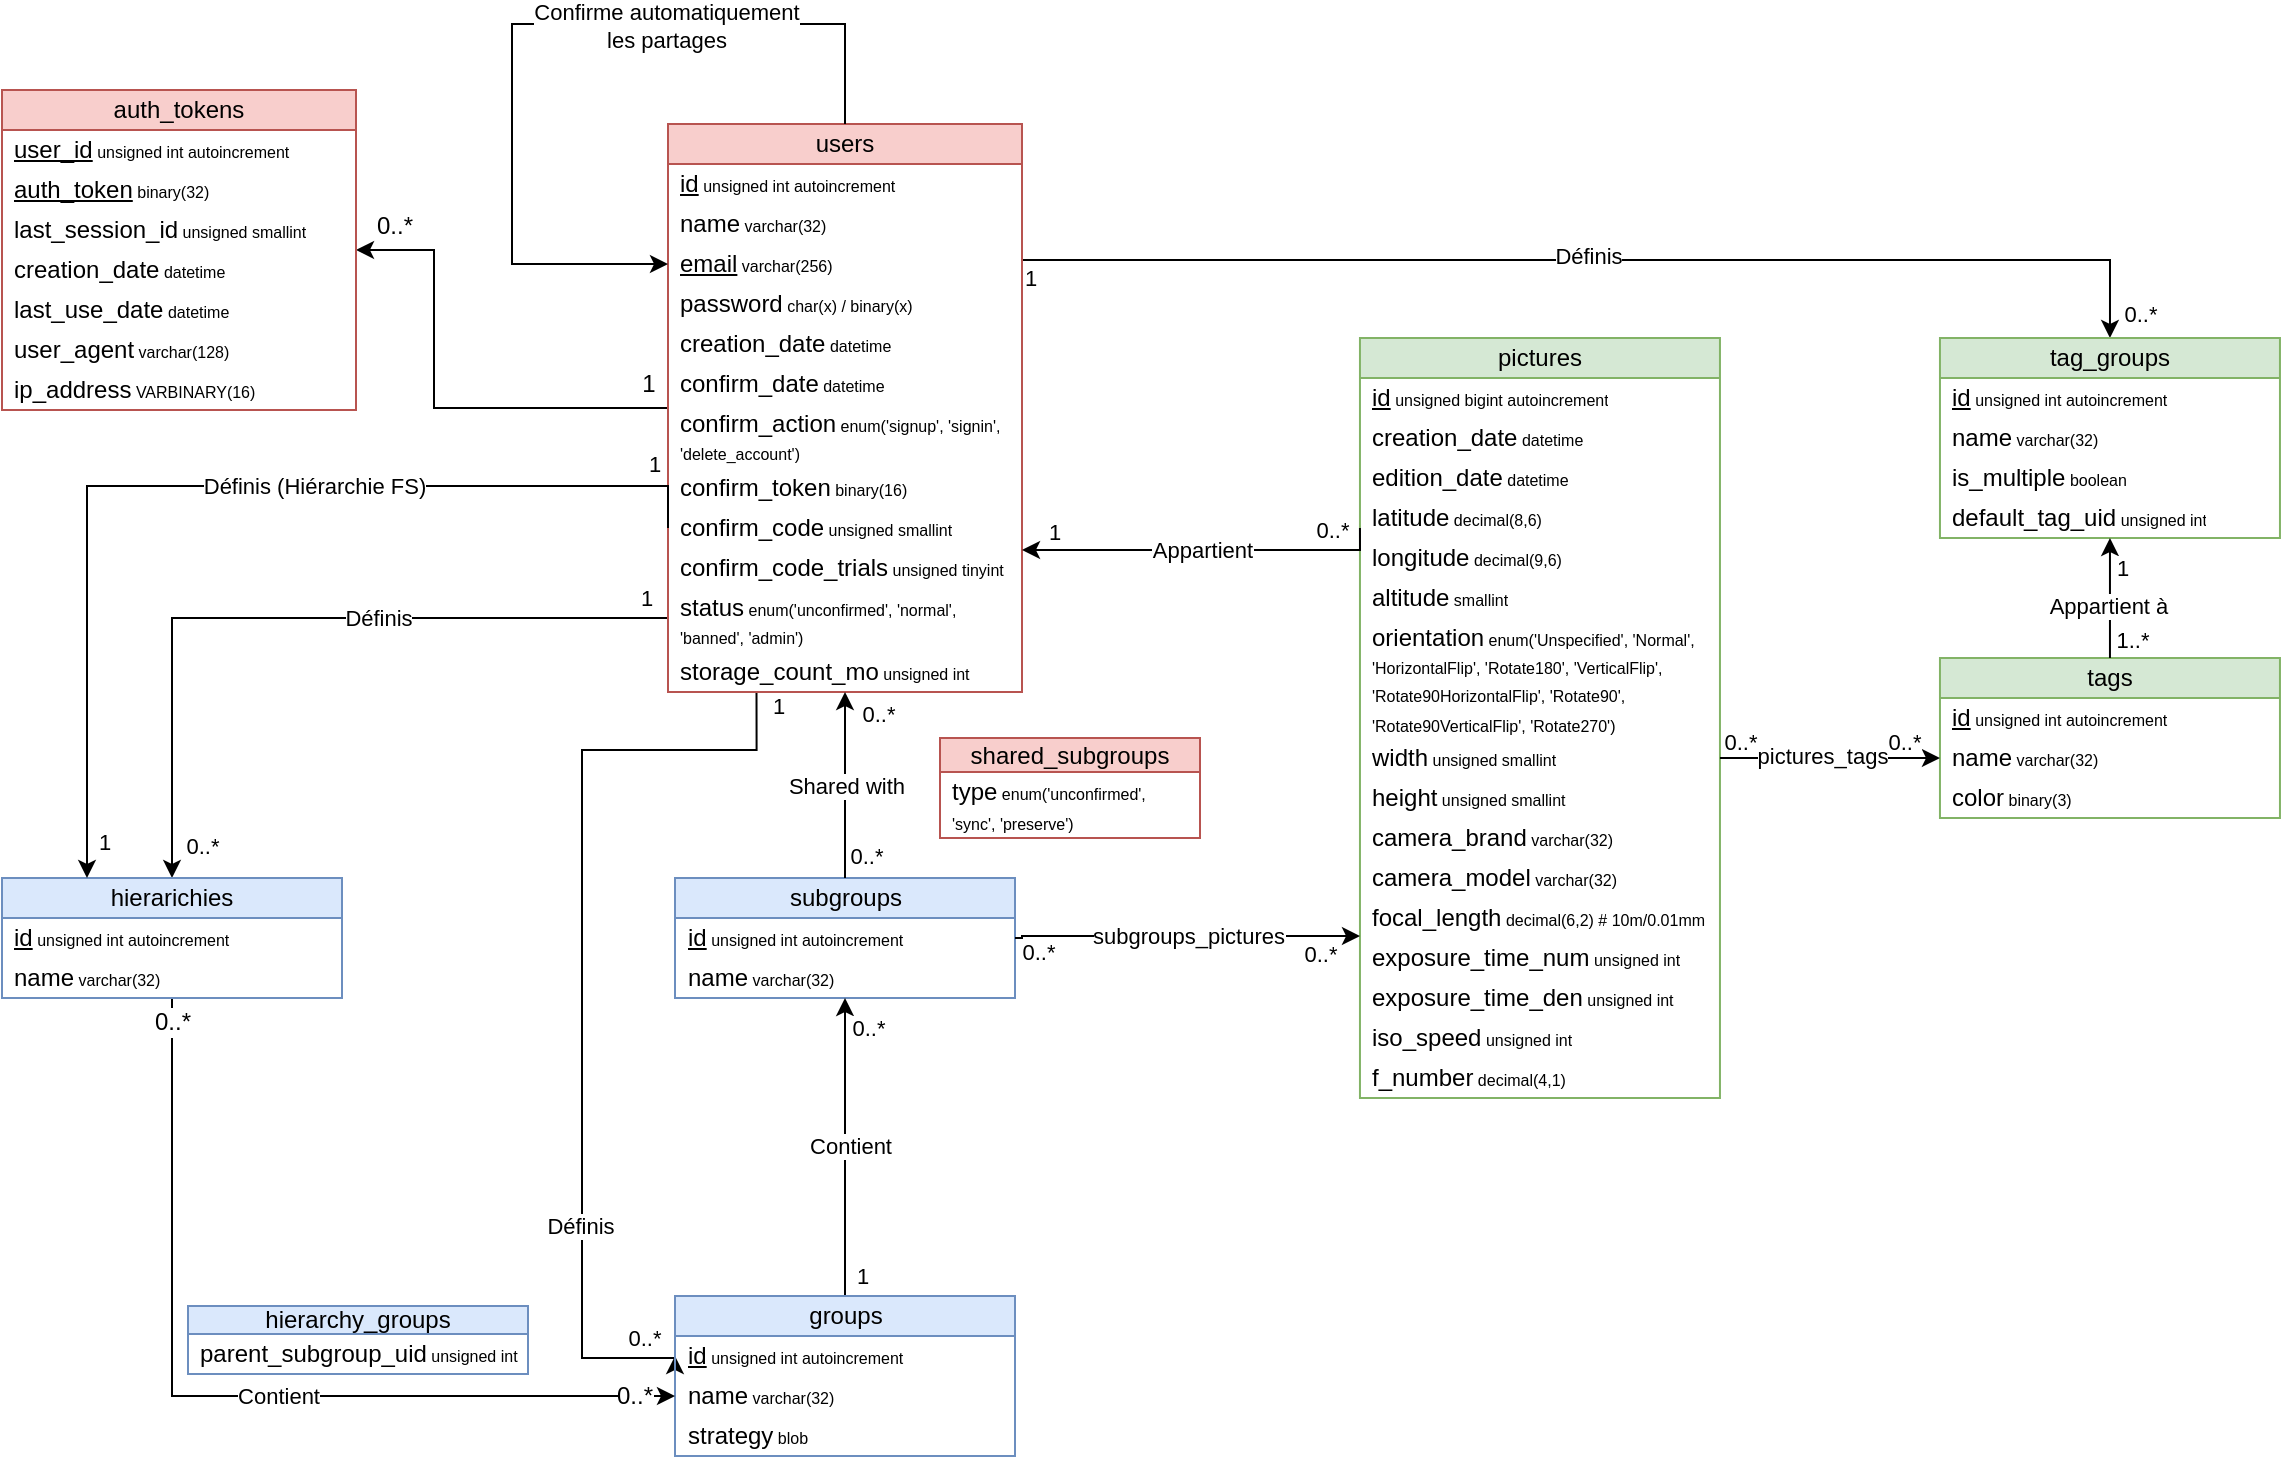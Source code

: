 <mxfile version="24.0.4" type="device" pages="5">
  <diagram id="prtHgNgQTEPvFCAcTncT" name="DB - Conceptuelle">
    <mxGraphModel dx="1412" dy="779" grid="0" gridSize="10" guides="1" tooltips="1" connect="1" arrows="1" fold="1" page="0" pageScale="1" pageWidth="827" pageHeight="1169" background="none" math="0" shadow="0">
      <root>
        <mxCell id="0" />
        <mxCell id="1" parent="0" />
        <mxCell id="81iNnTIhj-SKxLLTjxNc-101" value="&lt;p style=&quot;line-height: 120%;&quot;&gt;subgroups&lt;/p&gt;" style="swimlane;fontStyle=0;childLayout=stackLayout;horizontal=1;startSize=20;horizontalStack=0;resizeParent=1;resizeParentMax=0;resizeLast=0;collapsible=1;marginBottom=0;whiteSpace=wrap;html=1;fillColor=#dae8fc;strokeColor=#6c8ebf;" parent="1" vertex="1">
          <mxGeometry x="166.5" y="490" width="170" height="60" as="geometry">
            <mxRectangle x="160" y="590" width="80" height="50" as="alternateBounds" />
          </mxGeometry>
        </mxCell>
        <mxCell id="81iNnTIhj-SKxLLTjxNc-102" value="&lt;u&gt;id&lt;/u&gt;&lt;font style=&quot;font-size: 8px;&quot;&gt;&amp;nbsp;&lt;font style=&quot;font-size: 8px;&quot;&gt;unsigned int autoincrement&lt;/font&gt;&lt;/font&gt;" style="text;strokeColor=none;fillColor=none;align=left;verticalAlign=middle;spacingLeft=4;spacingRight=4;overflow=hidden;points=[[0,0.5],[1,0.5]];portConstraint=eastwest;rotatable=0;whiteSpace=wrap;html=1;fontStyle=0;connectable=0;" parent="81iNnTIhj-SKxLLTjxNc-101" vertex="1">
          <mxGeometry y="20" width="170" height="20" as="geometry" />
        </mxCell>
        <mxCell id="81iNnTIhj-SKxLLTjxNc-103" value="name&lt;font style=&quot;font-size: 8px;&quot;&gt;&amp;nbsp;&lt;/font&gt;&lt;font style=&quot;font-size: 8px;&quot;&gt;varchar(32)&lt;/font&gt;" style="text;strokeColor=none;fillColor=none;align=left;verticalAlign=middle;spacingLeft=4;spacingRight=4;overflow=hidden;points=[[0,0.5],[1,0.5]];portConstraint=eastwest;rotatable=0;whiteSpace=wrap;html=1;connectable=0;" parent="81iNnTIhj-SKxLLTjxNc-101" vertex="1">
          <mxGeometry y="40" width="170" height="20" as="geometry" />
        </mxCell>
        <mxCell id="81iNnTIhj-SKxLLTjxNc-56" style="edgeStyle=orthogonalEdgeStyle;rounded=0;orthogonalLoop=1;jettySize=auto;html=1;entryX=0;entryY=0.5;entryDx=0;entryDy=0;exitX=0.25;exitY=1;exitDx=0;exitDy=0;" parent="1" source="81iNnTIhj-SKxLLTjxNc-1" target="81iNnTIhj-SKxLLTjxNc-48" edge="1">
          <mxGeometry relative="1" as="geometry">
            <Array as="points">
              <mxPoint x="207" y="426" />
              <mxPoint x="120" y="426" />
              <mxPoint x="120" y="730" />
            </Array>
            <mxPoint x="205" y="387" as="sourcePoint" />
          </mxGeometry>
        </mxCell>
        <mxCell id="81iNnTIhj-SKxLLTjxNc-57" value="Définis" style="edgeLabel;html=1;align=center;verticalAlign=middle;resizable=0;points=[];" parent="81iNnTIhj-SKxLLTjxNc-56" connectable="0" vertex="1">
          <mxGeometry x="-0.264" y="-1" relative="1" as="geometry">
            <mxPoint y="182" as="offset" />
          </mxGeometry>
        </mxCell>
        <mxCell id="81iNnTIhj-SKxLLTjxNc-61" value="1" style="edgeLabel;html=1;align=center;verticalAlign=middle;resizable=0;points=[];" parent="81iNnTIhj-SKxLLTjxNc-56" connectable="0" vertex="1">
          <mxGeometry x="-0.898" y="-1" relative="1" as="geometry">
            <mxPoint x="11" y="-17" as="offset" />
          </mxGeometry>
        </mxCell>
        <mxCell id="81iNnTIhj-SKxLLTjxNc-62" value="0..*" style="edgeLabel;html=1;align=center;verticalAlign=middle;resizable=0;points=[];" parent="81iNnTIhj-SKxLLTjxNc-56" connectable="0" vertex="1">
          <mxGeometry x="0.896" y="3" relative="1" as="geometry">
            <mxPoint x="8" y="-7" as="offset" />
          </mxGeometry>
        </mxCell>
        <mxCell id="81iNnTIhj-SKxLLTjxNc-118" style="edgeStyle=orthogonalEdgeStyle;rounded=0;orthogonalLoop=1;jettySize=auto;html=1;entryX=0.5;entryY=0;entryDx=0;entryDy=0;" parent="1" source="81iNnTIhj-SKxLLTjxNc-1" target="81iNnTIhj-SKxLLTjxNc-115" edge="1">
          <mxGeometry relative="1" as="geometry">
            <Array as="points">
              <mxPoint x="-85" y="360" />
            </Array>
          </mxGeometry>
        </mxCell>
        <mxCell id="81iNnTIhj-SKxLLTjxNc-119" value="Définis" style="edgeLabel;html=1;align=center;verticalAlign=middle;resizable=0;points=[];" parent="81iNnTIhj-SKxLLTjxNc-118" connectable="0" vertex="1">
          <mxGeometry x="-0.108" y="2" relative="1" as="geometry">
            <mxPoint x="23" y="-2" as="offset" />
          </mxGeometry>
        </mxCell>
        <mxCell id="81iNnTIhj-SKxLLTjxNc-120" value="0..*" style="edgeLabel;html=1;align=center;verticalAlign=middle;resizable=0;points=[];" parent="81iNnTIhj-SKxLLTjxNc-118" connectable="0" vertex="1">
          <mxGeometry x="0.916" relative="1" as="geometry">
            <mxPoint x="15" as="offset" />
          </mxGeometry>
        </mxCell>
        <mxCell id="81iNnTIhj-SKxLLTjxNc-121" value="1" style="edgeLabel;html=1;align=center;verticalAlign=middle;resizable=0;points=[];" parent="81iNnTIhj-SKxLLTjxNc-118" connectable="0" vertex="1">
          <mxGeometry x="-0.943" y="-4" relative="1" as="geometry">
            <mxPoint y="-6" as="offset" />
          </mxGeometry>
        </mxCell>
        <mxCell id="81iNnTIhj-SKxLLTjxNc-140" style="edgeStyle=orthogonalEdgeStyle;rounded=0;orthogonalLoop=1;jettySize=auto;html=1;entryX=0.5;entryY=0;entryDx=0;entryDy=0;exitX=1;exitY=0.25;exitDx=0;exitDy=0;" parent="1" source="81iNnTIhj-SKxLLTjxNc-1" target="81iNnTIhj-SKxLLTjxNc-137" edge="1">
          <mxGeometry relative="1" as="geometry">
            <Array as="points">
              <mxPoint x="884" y="181" />
            </Array>
          </mxGeometry>
        </mxCell>
        <mxCell id="81iNnTIhj-SKxLLTjxNc-141" value="Définis" style="edgeLabel;html=1;align=center;verticalAlign=middle;resizable=0;points=[];" parent="81iNnTIhj-SKxLLTjxNc-140" connectable="0" vertex="1">
          <mxGeometry x="-0.024" y="2" relative="1" as="geometry">
            <mxPoint as="offset" />
          </mxGeometry>
        </mxCell>
        <mxCell id="81iNnTIhj-SKxLLTjxNc-142" value="1" style="edgeLabel;html=1;align=center;verticalAlign=middle;resizable=0;points=[];" parent="81iNnTIhj-SKxLLTjxNc-140" connectable="0" vertex="1">
          <mxGeometry x="-0.959" y="2" relative="1" as="geometry">
            <mxPoint x="-5" y="11" as="offset" />
          </mxGeometry>
        </mxCell>
        <mxCell id="81iNnTIhj-SKxLLTjxNc-143" value="0..*" style="edgeLabel;html=1;align=center;verticalAlign=middle;resizable=0;points=[];" parent="81iNnTIhj-SKxLLTjxNc-140" connectable="0" vertex="1">
          <mxGeometry x="0.959" y="3" relative="1" as="geometry">
            <mxPoint x="12" as="offset" />
          </mxGeometry>
        </mxCell>
        <mxCell id="stAZev-sRb-nGePKIVgT-53" style="edgeStyle=orthogonalEdgeStyle;rounded=0;orthogonalLoop=1;jettySize=auto;html=1;entryX=1;entryY=0.5;entryDx=0;entryDy=0;fontSize=12;startSize=6;endSize=6;" parent="1" source="81iNnTIhj-SKxLLTjxNc-1" target="stAZev-sRb-nGePKIVgT-45" edge="1">
          <mxGeometry relative="1" as="geometry">
            <Array as="points">
              <mxPoint x="46" y="255" />
              <mxPoint x="46" y="176" />
            </Array>
          </mxGeometry>
        </mxCell>
        <mxCell id="stAZev-sRb-nGePKIVgT-54" value="1" style="edgeLabel;html=1;align=center;verticalAlign=middle;resizable=0;points=[];fontSize=12;fontFamily=Helvetica;fontColor=default;labelBackgroundColor=default;" parent="stAZev-sRb-nGePKIVgT-53" vertex="1" connectable="0">
          <mxGeometry x="-0.909" y="-3" relative="1" as="geometry">
            <mxPoint y="-9" as="offset" />
          </mxGeometry>
        </mxCell>
        <mxCell id="stAZev-sRb-nGePKIVgT-55" value="0..*" style="edgeLabel;html=1;align=center;verticalAlign=middle;resizable=0;points=[];fontSize=12;fontFamily=Helvetica;fontColor=default;labelBackgroundColor=default;" parent="stAZev-sRb-nGePKIVgT-53" vertex="1" connectable="0">
          <mxGeometry x="0.872" y="-3" relative="1" as="geometry">
            <mxPoint x="4" y="-9" as="offset" />
          </mxGeometry>
        </mxCell>
        <mxCell id="81iNnTIhj-SKxLLTjxNc-1" value="&lt;p style=&quot;line-height: 120%;&quot;&gt;users&lt;/p&gt;" style="swimlane;fontStyle=0;childLayout=stackLayout;horizontal=1;startSize=20;horizontalStack=0;resizeParent=1;resizeParentMax=0;resizeLast=0;collapsible=1;marginBottom=0;whiteSpace=wrap;html=1;shadow=0;fillColor=#f8cecc;strokeColor=#b85450;" parent="1" vertex="1">
          <mxGeometry x="163" y="113" width="177" height="284" as="geometry">
            <mxRectangle x="170" y="200" width="70" height="50" as="alternateBounds" />
          </mxGeometry>
        </mxCell>
        <mxCell id="81iNnTIhj-SKxLLTjxNc-2" value="&lt;u&gt;id&lt;/u&gt;&lt;font style=&quot;font-size: 8px;&quot;&gt;&amp;nbsp;&lt;font style=&quot;font-size: 8px;&quot;&gt;unsigned int autoincrement&lt;/font&gt;&lt;/font&gt;" style="text;strokeColor=none;fillColor=none;align=left;verticalAlign=middle;spacingLeft=4;spacingRight=4;overflow=hidden;points=[[0,0.5],[1,0.5]];portConstraint=eastwest;rotatable=0;whiteSpace=wrap;html=1;fontStyle=0;connectable=0;" parent="81iNnTIhj-SKxLLTjxNc-1" vertex="1">
          <mxGeometry y="20" width="177" height="20" as="geometry" />
        </mxCell>
        <mxCell id="81iNnTIhj-SKxLLTjxNc-4" value="name&lt;font style=&quot;font-size: 8px;&quot;&gt;&amp;nbsp;&lt;/font&gt;&lt;font style=&quot;font-size: 8px;&quot;&gt;varchar(32)&lt;/font&gt;" style="text;strokeColor=none;fillColor=none;align=left;verticalAlign=middle;spacingLeft=4;spacingRight=4;overflow=hidden;points=[[0,0.5],[1,0.5]];portConstraint=eastwest;rotatable=0;whiteSpace=wrap;html=1;connectable=0;" parent="81iNnTIhj-SKxLLTjxNc-1" vertex="1">
          <mxGeometry y="40" width="177" height="20" as="geometry" />
        </mxCell>
        <mxCell id="t93yNj3RX01Zrecp9N8I-18" value="&lt;u&gt;email&lt;/u&gt;&lt;font style=&quot;font-size: 8px;&quot;&gt;&amp;nbsp;&lt;/font&gt;&lt;font style=&quot;font-size: 8px;&quot;&gt;varchar(256)&lt;/font&gt;" style="text;strokeColor=none;fillColor=none;align=left;verticalAlign=middle;spacingLeft=4;spacingRight=4;overflow=hidden;points=[[0,0.5],[1,0.5]];portConstraint=eastwest;rotatable=0;whiteSpace=wrap;html=1;connectable=0;" parent="81iNnTIhj-SKxLLTjxNc-1" vertex="1">
          <mxGeometry y="60" width="177" height="20" as="geometry" />
        </mxCell>
        <mxCell id="t93yNj3RX01Zrecp9N8I-19" value="password&lt;font style=&quot;font-size: 8px;&quot;&gt;&amp;nbsp;&lt;/font&gt;&lt;font style=&quot;font-size: 8px;&quot;&gt;char(x) / binary(x)&lt;/font&gt;" style="text;strokeColor=none;fillColor=none;align=left;verticalAlign=middle;spacingLeft=4;spacingRight=4;overflow=hidden;points=[[0,0.5],[1,0.5]];portConstraint=eastwest;rotatable=0;whiteSpace=wrap;html=1;connectable=0;" parent="81iNnTIhj-SKxLLTjxNc-1" vertex="1">
          <mxGeometry y="80" width="177" height="20" as="geometry" />
        </mxCell>
        <mxCell id="stAZev-sRb-nGePKIVgT-35" value="creation_date&lt;font style=&quot;font-size: 8px;&quot;&gt; datetime&lt;/font&gt;" style="text;strokeColor=none;fillColor=none;align=left;verticalAlign=middle;spacingLeft=4;spacingRight=4;overflow=hidden;points=[[0,0.5],[1,0.5]];portConstraint=eastwest;rotatable=0;whiteSpace=wrap;html=1;connectable=0;" parent="81iNnTIhj-SKxLLTjxNc-1" vertex="1">
          <mxGeometry y="100" width="177" height="20" as="geometry" />
        </mxCell>
        <mxCell id="t93yNj3RX01Zrecp9N8I-10" value="confirm_date&lt;font style=&quot;font-size: 8px;&quot;&gt; datetime&lt;/font&gt;" style="text;strokeColor=none;fillColor=none;align=left;verticalAlign=middle;spacingLeft=4;spacingRight=4;overflow=hidden;points=[[0,0.5],[1,0.5]];portConstraint=eastwest;rotatable=0;whiteSpace=wrap;html=1;connectable=0;" parent="81iNnTIhj-SKxLLTjxNc-1" vertex="1">
          <mxGeometry y="120" width="177" height="20" as="geometry" />
        </mxCell>
        <mxCell id="81iNnTIhj-SKxLLTjxNc-5" value="confirm_action&lt;font style=&quot;font-size: 8px;&quot;&gt;&amp;nbsp;enum(&#39;signup&#39;, &#39;signin&#39;, &#39;delete_account&#39;)&lt;/font&gt;" style="text;strokeColor=none;fillColor=none;align=left;verticalAlign=middle;spacingLeft=4;spacingRight=4;overflow=hidden;points=[[0,0.5],[1,0.5]];portConstraint=eastwest;rotatable=0;whiteSpace=wrap;html=1;connectable=0;" parent="81iNnTIhj-SKxLLTjxNc-1" vertex="1">
          <mxGeometry y="140" width="177" height="32" as="geometry" />
        </mxCell>
        <mxCell id="81iNnTIhj-SKxLLTjxNc-6" value="confirm_token&lt;font style=&quot;font-size: 8px;&quot;&gt;&amp;nbsp;binary(16)&lt;/font&gt;" style="text;strokeColor=none;fillColor=none;align=left;verticalAlign=middle;spacingLeft=4;spacingRight=4;overflow=hidden;points=[[0,0.5],[1,0.5]];portConstraint=eastwest;rotatable=0;whiteSpace=wrap;html=1;connectable=0;" parent="81iNnTIhj-SKxLLTjxNc-1" vertex="1">
          <mxGeometry y="172" width="177" height="20" as="geometry" />
        </mxCell>
        <mxCell id="81iNnTIhj-SKxLLTjxNc-8" value="confirm_code&lt;font style=&quot;font-size: 8px;&quot;&gt;&amp;nbsp;unsigned smallint&lt;/font&gt;" style="text;strokeColor=none;fillColor=none;align=left;verticalAlign=middle;spacingLeft=4;spacingRight=4;overflow=hidden;points=[[0,0.5],[1,0.5]];portConstraint=eastwest;rotatable=0;whiteSpace=wrap;html=1;connectable=0;" parent="81iNnTIhj-SKxLLTjxNc-1" vertex="1">
          <mxGeometry y="192" width="177" height="20" as="geometry" />
        </mxCell>
        <mxCell id="81iNnTIhj-SKxLLTjxNc-9" value="confirm_code_trials&lt;font style=&quot;font-size: 8px;&quot;&gt;&amp;nbsp;unsigned tinyint&lt;/font&gt;" style="text;strokeColor=none;fillColor=none;align=left;verticalAlign=middle;spacingLeft=4;spacingRight=4;overflow=hidden;points=[[0,0.5],[1,0.5]];portConstraint=eastwest;rotatable=0;whiteSpace=wrap;html=1;connectable=0;" parent="81iNnTIhj-SKxLLTjxNc-1" vertex="1">
          <mxGeometry y="212" width="177" height="20" as="geometry" />
        </mxCell>
        <mxCell id="81iNnTIhj-SKxLLTjxNc-11" value="status&lt;span style=&quot;font-size: 8px;&quot;&gt;&amp;nbsp;enum(&#39;unconfirmed&#39;, &#39;normal&#39;, &#39;banned&#39;, &#39;admin&#39;)&lt;/span&gt;" style="text;strokeColor=none;fillColor=none;align=left;verticalAlign=middle;spacingLeft=4;spacingRight=4;overflow=hidden;points=[[0,0.5],[1,0.5]];portConstraint=eastwest;rotatable=0;whiteSpace=wrap;html=1;connectable=0;" parent="81iNnTIhj-SKxLLTjxNc-1" vertex="1">
          <mxGeometry y="232" width="177" height="32" as="geometry" />
        </mxCell>
        <mxCell id="t93yNj3RX01Zrecp9N8I-23" style="edgeStyle=orthogonalEdgeStyle;rounded=0;orthogonalLoop=1;jettySize=auto;html=1;entryX=0;entryY=0.5;entryDx=0;entryDy=0;" parent="81iNnTIhj-SKxLLTjxNc-1" source="81iNnTIhj-SKxLLTjxNc-1" target="t93yNj3RX01Zrecp9N8I-18" edge="1">
          <mxGeometry relative="1" as="geometry">
            <mxPoint x="-109" y="-108" as="targetPoint" />
            <Array as="points">
              <mxPoint x="89" y="-50" />
              <mxPoint x="-78" y="-50" />
              <mxPoint x="-78" y="70" />
            </Array>
          </mxGeometry>
        </mxCell>
        <mxCell id="t93yNj3RX01Zrecp9N8I-24" value="Confirme automatiquement&lt;br&gt;les partages" style="edgeLabel;html=1;align=center;verticalAlign=middle;resizable=0;points=[];" parent="t93yNj3RX01Zrecp9N8I-23" connectable="0" vertex="1">
          <mxGeometry x="-0.296" relative="1" as="geometry">
            <mxPoint x="6" y="1" as="offset" />
          </mxGeometry>
        </mxCell>
        <mxCell id="t93yNj3RX01Zrecp9N8I-26" value="storage_count_mo&lt;font style=&quot;font-size: 8px;&quot;&gt;&amp;nbsp;unsigned int&lt;/font&gt;" style="text;strokeColor=none;fillColor=none;align=left;verticalAlign=middle;spacingLeft=4;spacingRight=4;overflow=hidden;points=[[0,0.5],[1,0.5]];portConstraint=eastwest;rotatable=0;whiteSpace=wrap;html=1;connectable=0;" parent="81iNnTIhj-SKxLLTjxNc-1" vertex="1">
          <mxGeometry y="264" width="177" height="20" as="geometry" />
        </mxCell>
        <mxCell id="81iNnTIhj-SKxLLTjxNc-12" value="&lt;p style=&quot;line-height: 120%;&quot;&gt;pictures&lt;/p&gt;" style="swimlane;fontStyle=0;childLayout=stackLayout;horizontal=1;startSize=20;horizontalStack=0;resizeParent=1;resizeParentMax=0;resizeLast=0;collapsible=1;marginBottom=0;whiteSpace=wrap;html=1;fillColor=#d5e8d4;strokeColor=#82b366;" parent="1" vertex="1">
          <mxGeometry x="508.98" y="220" width="180" height="380" as="geometry">
            <mxRectangle x="470" y="220" width="80" height="50" as="alternateBounds" />
          </mxGeometry>
        </mxCell>
        <mxCell id="81iNnTIhj-SKxLLTjxNc-13" value="&lt;u&gt;id&lt;/u&gt;&lt;font style=&quot;font-size: 8px;&quot;&gt;&amp;nbsp;&lt;font style=&quot;border-color: var(--border-color); font-size: 8px;&quot;&gt;unsigned bigint autoincrement&lt;/font&gt;&lt;/font&gt;" style="text;strokeColor=none;fillColor=none;align=left;verticalAlign=middle;spacingLeft=4;spacingRight=4;overflow=hidden;points=[[0,0.5],[1,0.5]];portConstraint=eastwest;rotatable=0;whiteSpace=wrap;html=1;fontStyle=0;connectable=0;" parent="81iNnTIhj-SKxLLTjxNc-12" vertex="1">
          <mxGeometry y="20" width="180" height="20" as="geometry" />
        </mxCell>
        <mxCell id="81iNnTIhj-SKxLLTjxNc-30" value="creation_date&lt;font style=&quot;font-size: 8px;&quot;&gt;&amp;nbsp;datetime&lt;/font&gt;" style="text;strokeColor=none;fillColor=none;align=left;verticalAlign=middle;spacingLeft=4;spacingRight=4;overflow=hidden;points=[[0,0.5],[1,0.5]];portConstraint=eastwest;rotatable=0;whiteSpace=wrap;html=1;fontStyle=0;connectable=0;" parent="81iNnTIhj-SKxLLTjxNc-12" vertex="1">
          <mxGeometry y="40" width="180" height="20" as="geometry" />
        </mxCell>
        <mxCell id="81iNnTIhj-SKxLLTjxNc-31" value="edition_date&lt;font style=&quot;font-size: 8px;&quot;&gt;&amp;nbsp;datetime&lt;/font&gt;" style="text;strokeColor=none;fillColor=none;align=left;verticalAlign=middle;spacingLeft=4;spacingRight=4;overflow=hidden;points=[[0,0.5],[1,0.5]];portConstraint=eastwest;rotatable=0;whiteSpace=wrap;html=1;fontStyle=0;connectable=0;" parent="81iNnTIhj-SKxLLTjxNc-12" vertex="1">
          <mxGeometry y="60" width="180" height="20" as="geometry" />
        </mxCell>
        <mxCell id="81iNnTIhj-SKxLLTjxNc-32" value="latitude&lt;font style=&quot;font-size: 8px;&quot;&gt;&amp;nbsp;decimal(8,6)&lt;/font&gt;" style="text;strokeColor=none;fillColor=none;align=left;verticalAlign=middle;spacingLeft=4;spacingRight=4;overflow=hidden;points=[[0,0.5],[1,0.5]];portConstraint=eastwest;rotatable=0;whiteSpace=wrap;html=1;fontStyle=0;connectable=0;" parent="81iNnTIhj-SKxLLTjxNc-12" vertex="1">
          <mxGeometry y="80" width="180" height="20" as="geometry" />
        </mxCell>
        <mxCell id="81iNnTIhj-SKxLLTjxNc-34" value="longitude&lt;font style=&quot;font-size: 8px;&quot;&gt;&amp;nbsp;decimal(9,6)&lt;/font&gt;" style="text;strokeColor=none;fillColor=none;align=left;verticalAlign=middle;spacingLeft=4;spacingRight=4;overflow=hidden;points=[[0,0.5],[1,0.5]];portConstraint=eastwest;rotatable=0;whiteSpace=wrap;html=1;fontStyle=0;connectable=0;" parent="81iNnTIhj-SKxLLTjxNc-12" vertex="1">
          <mxGeometry y="100" width="180" height="20" as="geometry" />
        </mxCell>
        <mxCell id="81iNnTIhj-SKxLLTjxNc-35" value="altitude&lt;font style=&quot;font-size: 8px;&quot;&gt;&amp;nbsp;smallint&lt;/font&gt;" style="text;strokeColor=none;fillColor=none;align=left;verticalAlign=middle;spacingLeft=4;spacingRight=4;overflow=hidden;points=[[0,0.5],[1,0.5]];portConstraint=eastwest;rotatable=0;whiteSpace=wrap;html=1;fontStyle=0;connectable=0;" parent="81iNnTIhj-SKxLLTjxNc-12" vertex="1">
          <mxGeometry y="120" width="180" height="20" as="geometry" />
        </mxCell>
        <mxCell id="81iNnTIhj-SKxLLTjxNc-36" value="orientation&lt;font style=&quot;font-size: 8px;&quot;&gt;&amp;nbsp;enum(&#39;&lt;/font&gt;&lt;span style=&quot;background-color: initial; font-size: 8px;&quot;&gt;Unspecified&#39;, &#39;&lt;/span&gt;&lt;span style=&quot;font-size: 8px; background-color: initial;&quot;&gt;Normal&#39;, &#39;&lt;/span&gt;&lt;span style=&quot;font-size: 8px; background-color: initial;&quot;&gt;HorizontalFlip&#39;, &#39;&lt;/span&gt;&lt;span style=&quot;font-size: 8px; background-color: initial;&quot;&gt;Rotate180&#39;, &#39;&lt;/span&gt;&lt;span style=&quot;font-size: 8px; background-color: initial;&quot;&gt;VerticalFlip&#39;, &#39;&lt;/span&gt;&lt;span style=&quot;font-size: 8px; background-color: initial;&quot;&gt;Rotate90HorizontalFlip&#39;, &#39;&lt;/span&gt;&lt;span style=&quot;font-size: 8px; background-color: initial;&quot;&gt;Rotate90&#39;, &#39;&lt;/span&gt;&lt;span style=&quot;font-size: 8px; background-color: initial;&quot;&gt;Rotate90VerticalFlip&#39;, &#39;&lt;/span&gt;&lt;span style=&quot;background-color: initial; font-size: 8px;&quot;&gt;Rotate270&#39;&lt;/span&gt;&lt;span style=&quot;font-size: 8px;&quot;&gt;)&lt;/span&gt;" style="text;strokeColor=none;fillColor=none;align=left;verticalAlign=middle;spacingLeft=4;spacingRight=4;overflow=hidden;points=[[0,0.5],[1,0.5]];portConstraint=eastwest;rotatable=0;html=1;fontStyle=0;whiteSpace=wrap;connectable=0;" parent="81iNnTIhj-SKxLLTjxNc-12" vertex="1">
          <mxGeometry y="140" width="180" height="60" as="geometry" />
        </mxCell>
        <mxCell id="81iNnTIhj-SKxLLTjxNc-37" value="width&lt;font style=&quot;font-size: 8px;&quot;&gt;&amp;nbsp;unsigned smallint&lt;/font&gt;" style="text;strokeColor=none;fillColor=none;align=left;verticalAlign=middle;spacingLeft=4;spacingRight=4;overflow=hidden;points=[[0,0.5],[1,0.5]];portConstraint=eastwest;rotatable=0;whiteSpace=wrap;html=1;fontStyle=0;connectable=0;" parent="81iNnTIhj-SKxLLTjxNc-12" vertex="1">
          <mxGeometry y="200" width="180" height="20" as="geometry" />
        </mxCell>
        <mxCell id="81iNnTIhj-SKxLLTjxNc-38" value="height&lt;font style=&quot;font-size: 8px;&quot;&gt;&amp;nbsp;unsigned smallint&lt;/font&gt;" style="text;strokeColor=none;fillColor=none;align=left;verticalAlign=middle;spacingLeft=4;spacingRight=4;overflow=hidden;points=[[0,0.5],[1,0.5]];portConstraint=eastwest;rotatable=0;whiteSpace=wrap;html=1;fontStyle=0;connectable=0;" parent="81iNnTIhj-SKxLLTjxNc-12" vertex="1">
          <mxGeometry y="220" width="180" height="20" as="geometry" />
        </mxCell>
        <mxCell id="81iNnTIhj-SKxLLTjxNc-39" value="camera_brand&lt;font style=&quot;font-size: 8px;&quot;&gt;&amp;nbsp;varchar(32)&lt;/font&gt;" style="text;strokeColor=none;fillColor=none;align=left;verticalAlign=middle;spacingLeft=4;spacingRight=4;overflow=hidden;points=[[0,0.5],[1,0.5]];portConstraint=eastwest;rotatable=0;whiteSpace=wrap;html=1;fontStyle=0;connectable=0;" parent="81iNnTIhj-SKxLLTjxNc-12" vertex="1">
          <mxGeometry y="240" width="180" height="20" as="geometry" />
        </mxCell>
        <mxCell id="81iNnTIhj-SKxLLTjxNc-40" value="camera_model&lt;font style=&quot;font-size: 8px;&quot;&gt;&amp;nbsp;varchar(32)&lt;/font&gt;" style="text;strokeColor=none;fillColor=none;align=left;verticalAlign=middle;spacingLeft=4;spacingRight=4;overflow=hidden;points=[[0,0.5],[1,0.5]];portConstraint=eastwest;rotatable=0;whiteSpace=wrap;html=1;fontStyle=0;connectable=0;" parent="81iNnTIhj-SKxLLTjxNc-12" vertex="1">
          <mxGeometry y="260" width="180" height="20" as="geometry" />
        </mxCell>
        <mxCell id="81iNnTIhj-SKxLLTjxNc-42" value="focal_length&lt;font style=&quot;font-size: 8px;&quot;&gt;&amp;nbsp;decimal(6,2) # 10m/0.01mm&lt;/font&gt;" style="text;strokeColor=none;fillColor=none;align=left;verticalAlign=middle;spacingLeft=4;spacingRight=4;overflow=hidden;points=[[0,0.5],[1,0.5]];portConstraint=eastwest;rotatable=0;whiteSpace=wrap;html=1;fontStyle=0;connectable=0;" parent="81iNnTIhj-SKxLLTjxNc-12" vertex="1">
          <mxGeometry y="280" width="180" height="20" as="geometry" />
        </mxCell>
        <mxCell id="81iNnTIhj-SKxLLTjxNc-43" value="exposure_time_num&lt;font style=&quot;font-size: 8px;&quot;&gt;&amp;nbsp;unsigned int&lt;/font&gt;" style="text;strokeColor=none;fillColor=none;align=left;verticalAlign=middle;spacingLeft=4;spacingRight=4;overflow=hidden;points=[[0,0.5],[1,0.5]];portConstraint=eastwest;rotatable=0;whiteSpace=wrap;html=1;fontStyle=0;connectable=0;" parent="81iNnTIhj-SKxLLTjxNc-12" vertex="1">
          <mxGeometry y="300" width="180" height="20" as="geometry" />
        </mxCell>
        <mxCell id="81iNnTIhj-SKxLLTjxNc-44" value="exposure_time_den&lt;font style=&quot;font-size: 8px;&quot;&gt;&amp;nbsp;unsigned int&lt;/font&gt;" style="text;strokeColor=none;fillColor=none;align=left;verticalAlign=middle;spacingLeft=4;spacingRight=4;overflow=hidden;points=[[0,0.5],[1,0.5]];portConstraint=eastwest;rotatable=0;whiteSpace=wrap;html=1;fontStyle=0;connectable=0;" parent="81iNnTIhj-SKxLLTjxNc-12" vertex="1">
          <mxGeometry y="320" width="180" height="20" as="geometry" />
        </mxCell>
        <mxCell id="81iNnTIhj-SKxLLTjxNc-45" value="iso_speed&lt;font style=&quot;font-size: 8px;&quot;&gt;&amp;nbsp;unsigned int&lt;/font&gt;" style="text;strokeColor=none;fillColor=none;align=left;verticalAlign=middle;spacingLeft=4;spacingRight=4;overflow=hidden;points=[[0,0.5],[1,0.5]];portConstraint=eastwest;rotatable=0;whiteSpace=wrap;html=1;fontStyle=0;connectable=0;" parent="81iNnTIhj-SKxLLTjxNc-12" vertex="1">
          <mxGeometry y="340" width="180" height="20" as="geometry" />
        </mxCell>
        <mxCell id="81iNnTIhj-SKxLLTjxNc-46" value="f_number&lt;font style=&quot;font-size: 8px;&quot;&gt;&amp;nbsp;decimal(4,1)&lt;/font&gt;" style="text;strokeColor=none;fillColor=none;align=left;verticalAlign=middle;spacingLeft=4;spacingRight=4;overflow=hidden;points=[[0,0.5],[1,0.5]];portConstraint=eastwest;rotatable=0;whiteSpace=wrap;html=1;fontStyle=0;connectable=0;" parent="81iNnTIhj-SKxLLTjxNc-12" vertex="1">
          <mxGeometry y="360" width="180" height="20" as="geometry" />
        </mxCell>
        <mxCell id="81iNnTIhj-SKxLLTjxNc-21" style="edgeStyle=orthogonalEdgeStyle;rounded=0;orthogonalLoop=1;jettySize=auto;html=1;entryX=1;entryY=0.75;entryDx=0;entryDy=0;endArrow=classic;endFill=1;exitX=0;exitY=0.25;exitDx=0;exitDy=0;" parent="1" source="81iNnTIhj-SKxLLTjxNc-12" target="81iNnTIhj-SKxLLTjxNc-1" edge="1">
          <mxGeometry relative="1" as="geometry">
            <Array as="points">
              <mxPoint x="509" y="326" />
            </Array>
            <mxPoint x="487" y="315" as="sourcePoint" />
          </mxGeometry>
        </mxCell>
        <mxCell id="81iNnTIhj-SKxLLTjxNc-24" value="Appartient" style="edgeLabel;html=1;align=center;verticalAlign=middle;resizable=0;points=[];" parent="81iNnTIhj-SKxLLTjxNc-21" connectable="0" vertex="1">
          <mxGeometry x="-0.086" relative="1" as="geometry">
            <mxPoint x="-8" as="offset" />
          </mxGeometry>
        </mxCell>
        <mxCell id="81iNnTIhj-SKxLLTjxNc-27" value="1" style="edgeLabel;html=1;align=center;verticalAlign=middle;resizable=0;points=[];" parent="81iNnTIhj-SKxLLTjxNc-21" connectable="0" vertex="1">
          <mxGeometry x="0.785" relative="1" as="geometry">
            <mxPoint x="-4" y="-9" as="offset" />
          </mxGeometry>
        </mxCell>
        <mxCell id="81iNnTIhj-SKxLLTjxNc-28" value="0..*" style="edgeLabel;html=1;align=center;verticalAlign=middle;resizable=0;points=[];" parent="81iNnTIhj-SKxLLTjxNc-21" connectable="0" vertex="1">
          <mxGeometry x="-0.9" relative="1" as="geometry">
            <mxPoint x="-14" y="-8" as="offset" />
          </mxGeometry>
        </mxCell>
        <mxCell id="81iNnTIhj-SKxLLTjxNc-58" style="edgeStyle=orthogonalEdgeStyle;rounded=0;orthogonalLoop=1;jettySize=auto;html=1;exitX=1;exitY=0.5;exitDx=0;exitDy=0;fontColor=#000000;" parent="1" source="81iNnTIhj-SKxLLTjxNc-102" edge="1">
          <mxGeometry relative="1" as="geometry">
            <mxPoint x="420" y="490" as="sourcePoint" />
            <mxPoint x="509" y="519" as="targetPoint" />
            <Array as="points">
              <mxPoint x="340" y="520" />
              <mxPoint x="340" y="519" />
            </Array>
          </mxGeometry>
        </mxCell>
        <mxCell id="81iNnTIhj-SKxLLTjxNc-59" value="subgroups_pictures" style="edgeLabel;html=1;align=center;verticalAlign=middle;resizable=0;points=[];fontColor=default;" parent="81iNnTIhj-SKxLLTjxNc-58" connectable="0" vertex="1">
          <mxGeometry x="0.298" relative="1" as="geometry">
            <mxPoint x="-25" as="offset" />
          </mxGeometry>
        </mxCell>
        <mxCell id="81iNnTIhj-SKxLLTjxNc-67" value="0..*" style="edgeLabel;html=1;align=center;verticalAlign=middle;resizable=0;points=[];" parent="81iNnTIhj-SKxLLTjxNc-58" connectable="0" vertex="1">
          <mxGeometry x="-0.94" relative="1" as="geometry">
            <mxPoint x="7" y="8" as="offset" />
          </mxGeometry>
        </mxCell>
        <mxCell id="81iNnTIhj-SKxLLTjxNc-68" value="0..*" style="edgeLabel;html=1;align=center;verticalAlign=middle;resizable=0;points=[];" parent="81iNnTIhj-SKxLLTjxNc-58" connectable="0" vertex="1">
          <mxGeometry x="0.927" relative="1" as="geometry">
            <mxPoint x="-14" y="9" as="offset" />
          </mxGeometry>
        </mxCell>
        <mxCell id="81iNnTIhj-SKxLLTjxNc-63" style="edgeStyle=orthogonalEdgeStyle;rounded=0;orthogonalLoop=1;jettySize=auto;html=1;entryX=0.5;entryY=1;entryDx=0;entryDy=0;exitX=0.5;exitY=0;exitDx=0;exitDy=0;" parent="1" source="81iNnTIhj-SKxLLTjxNc-101" target="81iNnTIhj-SKxLLTjxNc-1" edge="1">
          <mxGeometry relative="1" as="geometry">
            <mxPoint x="263" y="472" as="sourcePoint" />
            <mxPoint x="254" y="414" as="targetPoint" />
            <Array as="points">
              <mxPoint x="252" y="490" />
              <mxPoint x="252" y="414" />
              <mxPoint x="252" y="414" />
            </Array>
          </mxGeometry>
        </mxCell>
        <mxCell id="81iNnTIhj-SKxLLTjxNc-66" value="0..*" style="edgeLabel;html=1;align=center;verticalAlign=middle;resizable=0;points=[];" parent="81iNnTIhj-SKxLLTjxNc-63" connectable="0" vertex="1">
          <mxGeometry x="0.954" y="1" relative="1" as="geometry">
            <mxPoint x="17" y="9" as="offset" />
          </mxGeometry>
        </mxCell>
        <mxCell id="81iNnTIhj-SKxLLTjxNc-64" value="Shared with" style="edgeLabel;html=1;align=center;verticalAlign=middle;resizable=0;points=[];connectable=1;container=0;collapsible=0;labelBorderColor=none;allowArrows=1;fixedWidth=1;" parent="81iNnTIhj-SKxLLTjxNc-63" connectable="0" vertex="1">
          <mxGeometry x="0.068" relative="1" as="geometry">
            <mxPoint y="3" as="offset" />
          </mxGeometry>
        </mxCell>
        <mxCell id="81iNnTIhj-SKxLLTjxNc-108" value="0..*" style="edgeLabel;html=1;align=center;verticalAlign=middle;resizable=0;points=[];" parent="81iNnTIhj-SKxLLTjxNc-63" connectable="0" vertex="1">
          <mxGeometry x="-0.976" relative="1" as="geometry">
            <mxPoint x="10" y="-10" as="offset" />
          </mxGeometry>
        </mxCell>
        <mxCell id="81iNnTIhj-SKxLLTjxNc-104" style="edgeStyle=orthogonalEdgeStyle;rounded=0;orthogonalLoop=1;jettySize=auto;html=1;entryX=0.5;entryY=1;entryDx=0;entryDy=0;exitX=0.5;exitY=0;exitDx=0;exitDy=0;" parent="1" source="81iNnTIhj-SKxLLTjxNc-47" target="81iNnTIhj-SKxLLTjxNc-101" edge="1">
          <mxGeometry relative="1" as="geometry">
            <Array as="points">
              <mxPoint x="252" y="639" />
              <mxPoint x="252" y="618" />
            </Array>
            <mxPoint x="248" y="662" as="sourcePoint" />
            <mxPoint x="217" y="620" as="targetPoint" />
          </mxGeometry>
        </mxCell>
        <mxCell id="81iNnTIhj-SKxLLTjxNc-105" value="Contient" style="edgeLabel;html=1;align=center;verticalAlign=middle;resizable=0;points=[];" parent="81iNnTIhj-SKxLLTjxNc-104" connectable="0" vertex="1">
          <mxGeometry x="0.005" y="1" relative="1" as="geometry">
            <mxPoint x="3" as="offset" />
          </mxGeometry>
        </mxCell>
        <mxCell id="81iNnTIhj-SKxLLTjxNc-106" value="1" style="edgeLabel;html=1;align=center;verticalAlign=middle;resizable=0;points=[];" parent="81iNnTIhj-SKxLLTjxNc-104" connectable="0" vertex="1">
          <mxGeometry x="-0.913" relative="1" as="geometry">
            <mxPoint x="8" y="-4" as="offset" />
          </mxGeometry>
        </mxCell>
        <mxCell id="81iNnTIhj-SKxLLTjxNc-107" value="0..*" style="edgeLabel;html=1;align=center;verticalAlign=middle;resizable=0;points=[];" parent="81iNnTIhj-SKxLLTjxNc-104" connectable="0" vertex="1">
          <mxGeometry x="0.83" y="-1" relative="1" as="geometry">
            <mxPoint x="10" y="2" as="offset" />
          </mxGeometry>
        </mxCell>
        <mxCell id="81iNnTIhj-SKxLLTjxNc-47" value="&lt;p style=&quot;line-height: 120%;&quot;&gt;groups&lt;/p&gt;" style="swimlane;fontStyle=0;childLayout=stackLayout;horizontal=1;startSize=20;horizontalStack=0;resizeParent=1;resizeParentMax=0;resizeLast=0;collapsible=1;marginBottom=0;whiteSpace=wrap;html=1;fillColor=#dae8fc;strokeColor=#6c8ebf;" parent="1" vertex="1">
          <mxGeometry x="166.5" y="699" width="170" height="80" as="geometry">
            <mxRectangle x="160" y="590" width="80" height="50" as="alternateBounds" />
          </mxGeometry>
        </mxCell>
        <mxCell id="81iNnTIhj-SKxLLTjxNc-48" value="&lt;u&gt;id&lt;/u&gt;&lt;font style=&quot;font-size: 8px;&quot;&gt;&amp;nbsp;&lt;font style=&quot;font-size: 8px;&quot;&gt;unsigned int autoincrement&lt;/font&gt;&lt;/font&gt;" style="text;strokeColor=none;fillColor=none;align=left;verticalAlign=middle;spacingLeft=4;spacingRight=4;overflow=hidden;points=[[0,0.5],[1,0.5]];portConstraint=eastwest;rotatable=0;whiteSpace=wrap;html=1;fontStyle=0;connectable=0;" parent="81iNnTIhj-SKxLLTjxNc-47" vertex="1">
          <mxGeometry y="20" width="170" height="20" as="geometry" />
        </mxCell>
        <mxCell id="81iNnTIhj-SKxLLTjxNc-49" value="name&lt;font style=&quot;font-size: 8px;&quot;&gt;&amp;nbsp;&lt;/font&gt;&lt;font style=&quot;font-size: 8px;&quot;&gt;varchar(32)&lt;/font&gt;" style="text;strokeColor=none;fillColor=none;align=left;verticalAlign=middle;spacingLeft=4;spacingRight=4;overflow=hidden;points=[[0,0.5],[1,0.5]];portConstraint=eastwest;rotatable=0;whiteSpace=wrap;html=1;connectable=0;" parent="81iNnTIhj-SKxLLTjxNc-47" vertex="1">
          <mxGeometry y="40" width="170" height="20" as="geometry" />
        </mxCell>
        <mxCell id="81iNnTIhj-SKxLLTjxNc-181" value="strategy&lt;font style=&quot;font-size: 8px;&quot;&gt;&amp;nbsp;&lt;/font&gt;&lt;font style=&quot;font-size: 8px;&quot;&gt;blob&lt;/font&gt;" style="text;strokeColor=none;fillColor=none;align=left;verticalAlign=middle;spacingLeft=4;spacingRight=4;overflow=hidden;points=[[0,0.5],[1,0.5]];portConstraint=eastwest;rotatable=0;whiteSpace=wrap;html=1;connectable=0;" parent="81iNnTIhj-SKxLLTjxNc-47" vertex="1">
          <mxGeometry y="60" width="170" height="20" as="geometry" />
        </mxCell>
        <mxCell id="81iNnTIhj-SKxLLTjxNc-72" value="&lt;p style=&quot;line-height: 120%;&quot;&gt;shared_subgroups&lt;/p&gt;" style="swimlane;fontStyle=0;childLayout=stackLayout;horizontal=1;startSize=17;horizontalStack=0;resizeParent=1;resizeParentMax=0;resizeLast=0;collapsible=1;marginBottom=0;whiteSpace=wrap;html=1;fillColor=#f8cecc;strokeColor=#b85450;" parent="1" vertex="1">
          <mxGeometry x="299" y="420" width="130" height="50" as="geometry">
            <mxRectangle x="-140" y="390" width="80" height="50" as="alternateBounds" />
          </mxGeometry>
        </mxCell>
        <mxCell id="81iNnTIhj-SKxLLTjxNc-74" value="type&lt;font style=&quot;font-size: 8px;&quot;&gt;&amp;nbsp;&lt;/font&gt;&lt;font style=&quot;font-size: 8px;&quot;&gt;enum(&#39;unconfirmed&#39;, &#39;sync&#39;, &#39;preserve&#39;)&lt;/font&gt;" style="text;strokeColor=none;fillColor=none;align=left;verticalAlign=middle;spacingLeft=4;spacingRight=4;overflow=hidden;points=[[0,0.5],[1,0.5]];portConstraint=eastwest;rotatable=0;whiteSpace=wrap;html=1;connectable=0;" parent="81iNnTIhj-SKxLLTjxNc-72" vertex="1">
          <mxGeometry y="17" width="130" height="33" as="geometry" />
        </mxCell>
        <mxCell id="81iNnTIhj-SKxLLTjxNc-126" style="edgeStyle=orthogonalEdgeStyle;rounded=0;orthogonalLoop=1;jettySize=auto;html=1;entryX=0;entryY=0.5;entryDx=0;entryDy=0;" parent="1" source="81iNnTIhj-SKxLLTjxNc-115" target="81iNnTIhj-SKxLLTjxNc-49" edge="1">
          <mxGeometry relative="1" as="geometry" />
        </mxCell>
        <mxCell id="81iNnTIhj-SKxLLTjxNc-127" value="Contient" style="edgeLabel;html=1;align=center;verticalAlign=middle;resizable=0;points=[];" parent="81iNnTIhj-SKxLLTjxNc-126" connectable="0" vertex="1">
          <mxGeometry x="0.121" relative="1" as="geometry">
            <mxPoint x="-1" as="offset" />
          </mxGeometry>
        </mxCell>
        <mxCell id="lnVLyeA6ki6KChJx4h8l-1" value="0..*" style="edgeLabel;html=1;align=center;verticalAlign=middle;resizable=0;points=[];fontSize=12;" parent="81iNnTIhj-SKxLLTjxNc-126" vertex="1" connectable="0">
          <mxGeometry x="0.91" relative="1" as="geometry">
            <mxPoint as="offset" />
          </mxGeometry>
        </mxCell>
        <mxCell id="lnVLyeA6ki6KChJx4h8l-2" value="0..*" style="edgeLabel;html=1;align=center;verticalAlign=middle;resizable=0;points=[];fontSize=12;" parent="81iNnTIhj-SKxLLTjxNc-126" vertex="1" connectable="0">
          <mxGeometry x="-0.947" relative="1" as="geometry">
            <mxPoint as="offset" />
          </mxGeometry>
        </mxCell>
        <mxCell id="81iNnTIhj-SKxLLTjxNc-115" value="&lt;p style=&quot;line-height: 120%;&quot;&gt;hierarichies&lt;/p&gt;" style="swimlane;fontStyle=0;childLayout=stackLayout;horizontal=1;startSize=20;horizontalStack=0;resizeParent=1;resizeParentMax=0;resizeLast=0;collapsible=1;marginBottom=0;whiteSpace=wrap;html=1;fillColor=#dae8fc;strokeColor=#6c8ebf;" parent="1" vertex="1">
          <mxGeometry x="-170" y="490" width="170" height="60" as="geometry">
            <mxRectangle x="160" y="590" width="80" height="50" as="alternateBounds" />
          </mxGeometry>
        </mxCell>
        <mxCell id="81iNnTIhj-SKxLLTjxNc-116" value="&lt;u&gt;id&lt;/u&gt;&lt;font style=&quot;font-size: 8px;&quot;&gt;&amp;nbsp;&lt;font style=&quot;font-size: 8px;&quot;&gt;unsigned int autoincrement&lt;/font&gt;&lt;/font&gt;" style="text;strokeColor=none;fillColor=none;align=left;verticalAlign=middle;spacingLeft=4;spacingRight=4;overflow=hidden;points=[[0,0.5],[1,0.5]];portConstraint=eastwest;rotatable=0;whiteSpace=wrap;html=1;fontStyle=0;connectable=0;" parent="81iNnTIhj-SKxLLTjxNc-115" vertex="1">
          <mxGeometry y="20" width="170" height="20" as="geometry" />
        </mxCell>
        <mxCell id="81iNnTIhj-SKxLLTjxNc-117" value="name&lt;font style=&quot;font-size: 8px;&quot;&gt;&amp;nbsp;&lt;/font&gt;&lt;font style=&quot;font-size: 8px;&quot;&gt;varchar(32)&lt;/font&gt;" style="text;strokeColor=none;fillColor=none;align=left;verticalAlign=middle;spacingLeft=4;spacingRight=4;overflow=hidden;points=[[0,0.5],[1,0.5]];portConstraint=eastwest;rotatable=0;whiteSpace=wrap;html=1;connectable=0;" parent="81iNnTIhj-SKxLLTjxNc-115" vertex="1">
          <mxGeometry y="40" width="170" height="20" as="geometry" />
        </mxCell>
        <mxCell id="81iNnTIhj-SKxLLTjxNc-122" style="edgeStyle=orthogonalEdgeStyle;rounded=0;orthogonalLoop=1;jettySize=auto;html=1;entryX=0.25;entryY=0;entryDx=0;entryDy=0;exitX=0;exitY=0.5;exitDx=0;exitDy=0;" parent="1" source="81iNnTIhj-SKxLLTjxNc-8" target="81iNnTIhj-SKxLLTjxNc-115" edge="1">
          <mxGeometry relative="1" as="geometry">
            <Array as="points">
              <mxPoint x="-127" y="294" />
            </Array>
            <mxPoint x="140" y="337" as="sourcePoint" />
          </mxGeometry>
        </mxCell>
        <mxCell id="81iNnTIhj-SKxLLTjxNc-123" value="Définis (Hiérarchie FS)" style="edgeLabel;html=1;align=center;verticalAlign=middle;resizable=0;points=[];" parent="81iNnTIhj-SKxLLTjxNc-122" connectable="0" vertex="1">
          <mxGeometry x="-0.218" relative="1" as="geometry">
            <mxPoint as="offset" />
          </mxGeometry>
        </mxCell>
        <mxCell id="81iNnTIhj-SKxLLTjxNc-124" value="1" style="edgeLabel;html=1;align=center;verticalAlign=middle;resizable=0;points=[];" parent="81iNnTIhj-SKxLLTjxNc-122" connectable="0" vertex="1">
          <mxGeometry x="0.927" y="-3" relative="1" as="geometry">
            <mxPoint x="11" as="offset" />
          </mxGeometry>
        </mxCell>
        <mxCell id="81iNnTIhj-SKxLLTjxNc-125" value="1" style="edgeLabel;html=1;align=center;verticalAlign=middle;resizable=0;points=[];" parent="81iNnTIhj-SKxLLTjxNc-122" connectable="0" vertex="1">
          <mxGeometry x="-0.924" y="-2" relative="1" as="geometry">
            <mxPoint x="-9" y="-13" as="offset" />
          </mxGeometry>
        </mxCell>
        <mxCell id="81iNnTIhj-SKxLLTjxNc-128" value="&lt;p style=&quot;line-height: 120%;&quot;&gt;hierarchy_groups&lt;br&gt;&lt;/p&gt;" style="swimlane;fontStyle=0;childLayout=stackLayout;horizontal=1;startSize=14;horizontalStack=0;resizeParent=1;resizeParentMax=0;resizeLast=0;collapsible=1;marginBottom=0;whiteSpace=wrap;html=1;fillColor=#dae8fc;strokeColor=#6c8ebf;" parent="1" vertex="1">
          <mxGeometry x="-77" y="704" width="170" height="34" as="geometry">
            <mxRectangle x="-140" y="390" width="80" height="50" as="alternateBounds" />
          </mxGeometry>
        </mxCell>
        <mxCell id="81iNnTIhj-SKxLLTjxNc-129" value="parent_subgroup_uid&lt;font style=&quot;font-size: 8px;&quot;&gt;&amp;nbsp;unsigned int&lt;/font&gt;" style="text;strokeColor=none;fillColor=none;align=left;verticalAlign=middle;spacingLeft=4;spacingRight=4;overflow=hidden;points=[[0,0.5],[1,0.5]];portConstraint=eastwest;rotatable=0;whiteSpace=wrap;html=1;connectable=0;" parent="81iNnTIhj-SKxLLTjxNc-128" vertex="1">
          <mxGeometry y="14" width="170" height="20" as="geometry" />
        </mxCell>
        <mxCell id="81iNnTIhj-SKxLLTjxNc-137" value="&lt;p style=&quot;line-height: 120%;&quot;&gt;tag_groups&lt;/p&gt;" style="swimlane;fontStyle=0;childLayout=stackLayout;horizontal=1;startSize=20;horizontalStack=0;resizeParent=1;resizeParentMax=0;resizeLast=0;collapsible=1;marginBottom=0;whiteSpace=wrap;html=1;fillColor=#d5e8d4;strokeColor=#82b366;" parent="1" vertex="1">
          <mxGeometry x="798.98" y="220" width="170" height="100" as="geometry">
            <mxRectangle x="160" y="590" width="80" height="50" as="alternateBounds" />
          </mxGeometry>
        </mxCell>
        <mxCell id="81iNnTIhj-SKxLLTjxNc-138" value="&lt;u&gt;id&lt;/u&gt;&lt;font style=&quot;font-size: 8px;&quot;&gt;&amp;nbsp;&lt;font style=&quot;font-size: 8px;&quot;&gt;unsigned int autoincrement&lt;/font&gt;&lt;/font&gt;" style="text;strokeColor=none;fillColor=none;align=left;verticalAlign=middle;spacingLeft=4;spacingRight=4;overflow=hidden;points=[[0,0.5],[1,0.5]];portConstraint=eastwest;rotatable=0;whiteSpace=wrap;html=1;fontStyle=0;connectable=0;" parent="81iNnTIhj-SKxLLTjxNc-137" vertex="1">
          <mxGeometry y="20" width="170" height="20" as="geometry" />
        </mxCell>
        <mxCell id="81iNnTIhj-SKxLLTjxNc-157" value="name&lt;font style=&quot;font-size: 8px;&quot;&gt;&amp;nbsp;varchar(32)&lt;/font&gt;" style="text;strokeColor=none;fillColor=none;align=left;verticalAlign=middle;spacingLeft=4;spacingRight=4;overflow=hidden;points=[[0,0.5],[1,0.5]];portConstraint=eastwest;rotatable=0;whiteSpace=wrap;html=1;connectable=0;" parent="81iNnTIhj-SKxLLTjxNc-137" vertex="1">
          <mxGeometry y="40" width="170" height="20" as="geometry" />
        </mxCell>
        <mxCell id="81iNnTIhj-SKxLLTjxNc-139" value="is_multiple&lt;font style=&quot;font-size: 8px;&quot;&gt;&amp;nbsp;&lt;/font&gt;&lt;font style=&quot;font-size: 8px;&quot;&gt;boolean&lt;/font&gt;" style="text;strokeColor=none;fillColor=none;align=left;verticalAlign=middle;spacingLeft=4;spacingRight=4;overflow=hidden;points=[[0,0.5],[1,0.5]];portConstraint=eastwest;rotatable=0;whiteSpace=wrap;html=1;connectable=0;" parent="81iNnTIhj-SKxLLTjxNc-137" vertex="1">
          <mxGeometry y="60" width="170" height="20" as="geometry" />
        </mxCell>
        <mxCell id="81iNnTIhj-SKxLLTjxNc-144" value="default_tag_uid&lt;font style=&quot;font-size: 8px;&quot;&gt;&amp;nbsp;&lt;/font&gt;&lt;font style=&quot;font-size: 8px;&quot;&gt;unsigned int&lt;/font&gt;" style="text;strokeColor=none;fillColor=none;align=left;verticalAlign=middle;spacingLeft=4;spacingRight=4;overflow=hidden;points=[[0,0.5],[1,0.5]];portConstraint=eastwest;rotatable=0;whiteSpace=wrap;html=1;connectable=0;" parent="81iNnTIhj-SKxLLTjxNc-137" vertex="1">
          <mxGeometry y="80" width="170" height="20" as="geometry" />
        </mxCell>
        <mxCell id="81iNnTIhj-SKxLLTjxNc-145" value="&lt;p style=&quot;line-height: 120%;&quot;&gt;tags&lt;/p&gt;" style="swimlane;fontStyle=0;childLayout=stackLayout;horizontal=1;startSize=20;horizontalStack=0;resizeParent=1;resizeParentMax=0;resizeLast=0;collapsible=1;marginBottom=0;whiteSpace=wrap;html=1;fillColor=#d5e8d4;strokeColor=#82b366;" parent="1" vertex="1">
          <mxGeometry x="798.98" y="380" width="170" height="80" as="geometry">
            <mxRectangle x="160" y="590" width="80" height="50" as="alternateBounds" />
          </mxGeometry>
        </mxCell>
        <mxCell id="81iNnTIhj-SKxLLTjxNc-146" value="&lt;u&gt;id&lt;/u&gt;&lt;font style=&quot;font-size: 8px;&quot;&gt;&amp;nbsp;&lt;font style=&quot;font-size: 8px;&quot;&gt;unsigned int autoincrement&lt;/font&gt;&lt;/font&gt;" style="text;strokeColor=none;fillColor=none;align=left;verticalAlign=middle;spacingLeft=4;spacingRight=4;overflow=hidden;points=[[0,0.5],[1,0.5]];portConstraint=eastwest;rotatable=0;whiteSpace=wrap;html=1;fontStyle=0;connectable=0;" parent="81iNnTIhj-SKxLLTjxNc-145" vertex="1">
          <mxGeometry y="20" width="170" height="20" as="geometry" />
        </mxCell>
        <mxCell id="81iNnTIhj-SKxLLTjxNc-147" value="name&lt;font style=&quot;font-size: 8px;&quot;&gt;&amp;nbsp;varchar(32)&lt;/font&gt;" style="text;strokeColor=none;fillColor=none;align=left;verticalAlign=middle;spacingLeft=4;spacingRight=4;overflow=hidden;points=[[0,0.5],[1,0.5]];portConstraint=eastwest;rotatable=0;whiteSpace=wrap;html=1;connectable=0;" parent="81iNnTIhj-SKxLLTjxNc-145" vertex="1">
          <mxGeometry y="40" width="170" height="20" as="geometry" />
        </mxCell>
        <mxCell id="81iNnTIhj-SKxLLTjxNc-149" value="color&lt;font style=&quot;font-size: 8px;&quot;&gt;&amp;nbsp;binary(3)&lt;/font&gt;" style="text;strokeColor=none;fillColor=none;align=left;verticalAlign=middle;spacingLeft=4;spacingRight=4;overflow=hidden;points=[[0,0.5],[1,0.5]];portConstraint=eastwest;rotatable=0;whiteSpace=wrap;html=1;connectable=0;" parent="81iNnTIhj-SKxLLTjxNc-145" vertex="1">
          <mxGeometry y="60" width="170" height="20" as="geometry" />
        </mxCell>
        <mxCell id="81iNnTIhj-SKxLLTjxNc-150" style="edgeStyle=orthogonalEdgeStyle;rounded=0;orthogonalLoop=1;jettySize=auto;html=1;entryX=0.5;entryY=1;entryDx=0;entryDy=0;exitX=0.5;exitY=0;exitDx=0;exitDy=0;" parent="1" source="81iNnTIhj-SKxLLTjxNc-145" target="81iNnTIhj-SKxLLTjxNc-137" edge="1">
          <mxGeometry relative="1" as="geometry">
            <mxPoint x="881.98" y="380" as="sourcePoint" />
          </mxGeometry>
        </mxCell>
        <mxCell id="81iNnTIhj-SKxLLTjxNc-151" value="Appartient à" style="edgeLabel;html=1;align=center;verticalAlign=middle;resizable=0;points=[];" parent="81iNnTIhj-SKxLLTjxNc-150" connectable="0" vertex="1">
          <mxGeometry x="-0.136" y="1" relative="1" as="geometry">
            <mxPoint as="offset" />
          </mxGeometry>
        </mxCell>
        <mxCell id="81iNnTIhj-SKxLLTjxNc-152" value="1" style="edgeLabel;html=1;align=center;verticalAlign=middle;resizable=0;points=[];" parent="81iNnTIhj-SKxLLTjxNc-150" connectable="0" vertex="1">
          <mxGeometry x="0.613" y="-1" relative="1" as="geometry">
            <mxPoint x="5" y="3" as="offset" />
          </mxGeometry>
        </mxCell>
        <mxCell id="81iNnTIhj-SKxLLTjxNc-153" value="1..*" style="edgeLabel;html=1;align=center;verticalAlign=middle;resizable=0;points=[];" parent="81iNnTIhj-SKxLLTjxNc-150" connectable="0" vertex="1">
          <mxGeometry x="-0.767" relative="1" as="geometry">
            <mxPoint x="11" y="-2" as="offset" />
          </mxGeometry>
        </mxCell>
        <mxCell id="81iNnTIhj-SKxLLTjxNc-173" style="edgeStyle=orthogonalEdgeStyle;rounded=0;orthogonalLoop=1;jettySize=auto;html=1;entryX=0;entryY=0.5;entryDx=0;entryDy=0;" parent="1" source="81iNnTIhj-SKxLLTjxNc-37" target="81iNnTIhj-SKxLLTjxNc-147" edge="1">
          <mxGeometry relative="1" as="geometry" />
        </mxCell>
        <mxCell id="81iNnTIhj-SKxLLTjxNc-174" value="pictures_tags" style="edgeLabel;html=1;align=center;verticalAlign=middle;resizable=0;points=[];" parent="81iNnTIhj-SKxLLTjxNc-173" connectable="0" vertex="1">
          <mxGeometry x="0.004" y="1" relative="1" as="geometry">
            <mxPoint x="-4" as="offset" />
          </mxGeometry>
        </mxCell>
        <mxCell id="81iNnTIhj-SKxLLTjxNc-175" value="0..*" style="edgeLabel;html=1;align=center;verticalAlign=middle;resizable=0;points=[];" parent="81iNnTIhj-SKxLLTjxNc-173" connectable="0" vertex="1">
          <mxGeometry x="-0.883" y="1" relative="1" as="geometry">
            <mxPoint x="3" y="-7" as="offset" />
          </mxGeometry>
        </mxCell>
        <mxCell id="81iNnTIhj-SKxLLTjxNc-176" value="0..*" style="edgeLabel;html=1;align=center;verticalAlign=middle;resizable=0;points=[];" parent="81iNnTIhj-SKxLLTjxNc-173" connectable="0" vertex="1">
          <mxGeometry x="0.702" y="-1" relative="1" as="geometry">
            <mxPoint x="-2" y="-9" as="offset" />
          </mxGeometry>
        </mxCell>
        <mxCell id="stAZev-sRb-nGePKIVgT-45" value="&lt;p style=&quot;line-height: 120%;&quot;&gt;auth_tokens&lt;/p&gt;" style="swimlane;fontStyle=0;childLayout=stackLayout;horizontal=1;startSize=20;horizontalStack=0;resizeParent=1;resizeParentMax=0;resizeLast=0;collapsible=1;marginBottom=0;whiteSpace=wrap;html=1;shadow=0;fillColor=#f8cecc;strokeColor=#b85450;" parent="1" vertex="1">
          <mxGeometry x="-170" y="96" width="177" height="160" as="geometry">
            <mxRectangle x="170" y="200" width="70" height="50" as="alternateBounds" />
          </mxGeometry>
        </mxCell>
        <mxCell id="stAZev-sRb-nGePKIVgT-46" value="&lt;u&gt;user_id&lt;/u&gt;&lt;font style=&quot;font-size: 8px;&quot;&gt;&amp;nbsp;&lt;font style=&quot;font-size: 8px;&quot;&gt;unsigned int autoincrement&lt;/font&gt;&lt;/font&gt;" style="text;strokeColor=none;fillColor=none;align=left;verticalAlign=middle;spacingLeft=4;spacingRight=4;overflow=hidden;points=[[0,0.5],[1,0.5]];portConstraint=eastwest;rotatable=0;whiteSpace=wrap;html=1;fontStyle=0;connectable=0;" parent="stAZev-sRb-nGePKIVgT-45" vertex="1">
          <mxGeometry y="20" width="177" height="20" as="geometry" />
        </mxCell>
        <mxCell id="stAZev-sRb-nGePKIVgT-47" value="&lt;u&gt;auth_token&lt;/u&gt;&lt;font style=&quot;font-size: 8px;&quot;&gt; binary(32)&lt;/font&gt;" style="text;strokeColor=none;fillColor=none;align=left;verticalAlign=middle;spacingLeft=4;spacingRight=4;overflow=hidden;points=[[0,0.5],[1,0.5]];portConstraint=eastwest;rotatable=0;whiteSpace=wrap;html=1;connectable=0;" parent="stAZev-sRb-nGePKIVgT-45" vertex="1">
          <mxGeometry y="40" width="177" height="20" as="geometry" />
        </mxCell>
        <mxCell id="stAZev-sRb-nGePKIVgT-48" value="last_session_id&lt;font style=&quot;font-size: 8px;&quot;&gt;&amp;nbsp;unsigned smallint&lt;/font&gt;" style="text;strokeColor=none;fillColor=none;align=left;verticalAlign=middle;spacingLeft=4;spacingRight=4;overflow=hidden;points=[[0,0.5],[1,0.5]];portConstraint=eastwest;rotatable=0;whiteSpace=wrap;html=1;connectable=0;" parent="stAZev-sRb-nGePKIVgT-45" vertex="1">
          <mxGeometry y="60" width="177" height="20" as="geometry" />
        </mxCell>
        <mxCell id="stAZev-sRb-nGePKIVgT-50" value="creation_date&lt;font style=&quot;font-size: 8px;&quot;&gt; datetime&lt;/font&gt;" style="text;strokeColor=none;fillColor=none;align=left;verticalAlign=middle;spacingLeft=4;spacingRight=4;overflow=hidden;points=[[0,0.5],[1,0.5]];portConstraint=eastwest;rotatable=0;whiteSpace=wrap;html=1;connectable=0;" parent="stAZev-sRb-nGePKIVgT-45" vertex="1">
          <mxGeometry y="80" width="177" height="20" as="geometry" />
        </mxCell>
        <mxCell id="stAZev-sRb-nGePKIVgT-51" value="last_use_date&lt;font style=&quot;font-size: 8px;&quot;&gt; datetime&lt;/font&gt;" style="text;strokeColor=none;fillColor=none;align=left;verticalAlign=middle;spacingLeft=4;spacingRight=4;overflow=hidden;points=[[0,0.5],[1,0.5]];portConstraint=eastwest;rotatable=0;whiteSpace=wrap;html=1;connectable=0;" parent="stAZev-sRb-nGePKIVgT-45" vertex="1">
          <mxGeometry y="100" width="177" height="20" as="geometry" />
        </mxCell>
        <mxCell id="stAZev-sRb-nGePKIVgT-49" value="user_agent&lt;font style=&quot;font-size: 8px;&quot;&gt;&amp;nbsp;&lt;/font&gt;&lt;font style=&quot;font-size: 8px;&quot;&gt;varchar(128)&lt;/font&gt;" style="text;strokeColor=none;fillColor=none;align=left;verticalAlign=middle;spacingLeft=4;spacingRight=4;overflow=hidden;points=[[0,0.5],[1,0.5]];portConstraint=eastwest;rotatable=0;whiteSpace=wrap;html=1;connectable=0;" parent="stAZev-sRb-nGePKIVgT-45" vertex="1">
          <mxGeometry y="120" width="177" height="20" as="geometry" />
        </mxCell>
        <mxCell id="stAZev-sRb-nGePKIVgT-52" value="ip_address&lt;font style=&quot;font-size: 8px;&quot;&gt; VARBINARY(16)&lt;/font&gt;" style="text;strokeColor=none;fillColor=none;align=left;verticalAlign=middle;spacingLeft=4;spacingRight=4;overflow=hidden;points=[[0,0.5],[1,0.5]];portConstraint=eastwest;rotatable=0;whiteSpace=wrap;html=1;connectable=0;" parent="stAZev-sRb-nGePKIVgT-45" vertex="1">
          <mxGeometry y="140" width="177" height="20" as="geometry" />
        </mxCell>
      </root>
    </mxGraphModel>
  </diagram>
  <diagram id="914kOaY9mwwKTZLVVfoy" name="DB - Relationelle">
    <mxGraphModel dx="1367" dy="1132" grid="1" gridSize="10" guides="1" tooltips="1" connect="1" arrows="1" fold="1" page="1" pageScale="1" pageWidth="827" pageHeight="583" math="0" shadow="0">
      <root>
        <mxCell id="0" />
        <mxCell id="1" parent="0" />
      </root>
    </mxGraphModel>
  </diagram>
  <diagram id="4NabNrW-m-fC-tk8mNhY" name="Pages">
    <mxGraphModel dx="1012" dy="779" grid="1" gridSize="10" guides="1" tooltips="1" connect="1" arrows="1" fold="1" page="1" pageScale="1" pageWidth="827" pageHeight="583" math="0" shadow="0">
      <root>
        <mxCell id="0" />
        <mxCell id="1" parent="0" />
        <mxCell id="gYg-AUi2fam0bpOQhcox-7" value="Pages in layouts" style="swimlane;whiteSpace=wrap;html=1;" parent="1" vertex="1">
          <mxGeometry x="130" y="60" width="200" height="460" as="geometry" />
        </mxCell>
        <mxCell id="gYg-AUi2fam0bpOQhcox-1" value="default" style="swimlane;fontStyle=0;childLayout=stackLayout;horizontal=1;startSize=30;horizontalStack=0;resizeParent=1;resizeParentMax=0;resizeLast=0;collapsible=1;marginBottom=0;whiteSpace=wrap;html=1;" parent="gYg-AUi2fam0bpOQhcox-7" vertex="1">
          <mxGeometry x="30" y="40" width="140" height="60" as="geometry" />
        </mxCell>
        <mxCell id="gYg-AUi2fam0bpOQhcox-2" value="/" style="text;strokeColor=none;fillColor=none;align=left;verticalAlign=middle;spacingLeft=4;spacingRight=4;overflow=hidden;points=[[0,0.5],[1,0.5]];portConstraint=eastwest;rotatable=0;whiteSpace=wrap;html=1;" parent="gYg-AUi2fam0bpOQhcox-1" vertex="1">
          <mxGeometry y="30" width="140" height="30" as="geometry" />
        </mxCell>
        <mxCell id="gYg-AUi2fam0bpOQhcox-8" value="noscroll" style="swimlane;fontStyle=0;childLayout=stackLayout;horizontal=1;startSize=30;horizontalStack=0;resizeParent=1;resizeParentMax=0;resizeLast=0;collapsible=1;marginBottom=0;whiteSpace=wrap;html=1;" parent="gYg-AUi2fam0bpOQhcox-7" vertex="1">
          <mxGeometry x="30" y="180" width="140" height="90" as="geometry" />
        </mxCell>
        <mxCell id="gYg-AUi2fam0bpOQhcox-9" value="signin" style="text;strokeColor=none;fillColor=none;align=left;verticalAlign=middle;spacingLeft=4;spacingRight=4;overflow=hidden;points=[[0,0.5],[1,0.5]];portConstraint=eastwest;rotatable=0;whiteSpace=wrap;html=1;" parent="gYg-AUi2fam0bpOQhcox-8" vertex="1">
          <mxGeometry y="30" width="140" height="30" as="geometry" />
        </mxCell>
        <mxCell id="gYg-AUi2fam0bpOQhcox-10" value="signup" style="text;strokeColor=none;fillColor=none;align=left;verticalAlign=middle;spacingLeft=4;spacingRight=4;overflow=hidden;points=[[0,0.5],[1,0.5]];portConstraint=eastwest;rotatable=0;whiteSpace=wrap;html=1;" parent="gYg-AUi2fam0bpOQhcox-8" vertex="1">
          <mxGeometry y="60" width="140" height="30" as="geometry" />
        </mxCell>
        <mxCell id="gYg-AUi2fam0bpOQhcox-12" value="app" style="swimlane;fontStyle=0;childLayout=stackLayout;horizontal=1;startSize=30;horizontalStack=0;resizeParent=1;resizeParentMax=0;resizeLast=0;collapsible=1;marginBottom=0;whiteSpace=wrap;html=1;" parent="gYg-AUi2fam0bpOQhcox-7" vertex="1">
          <mxGeometry x="30" y="320" width="140" height="90" as="geometry" />
        </mxCell>
        <mxCell id="gYg-AUi2fam0bpOQhcox-13" value="/app" style="text;strokeColor=none;fillColor=none;align=left;verticalAlign=middle;spacingLeft=4;spacingRight=4;overflow=hidden;points=[[0,0.5],[1,0.5]];portConstraint=eastwest;rotatable=0;whiteSpace=wrap;html=1;" parent="gYg-AUi2fam0bpOQhcox-12" vertex="1">
          <mxGeometry y="30" width="140" height="30" as="geometry" />
        </mxCell>
        <mxCell id="gYg-AUi2fam0bpOQhcox-14" value="/app/group/[id]" style="text;strokeColor=none;fillColor=none;align=left;verticalAlign=middle;spacingLeft=4;spacingRight=4;overflow=hidden;points=[[0,0.5],[1,0.5]];portConstraint=eastwest;rotatable=0;whiteSpace=wrap;html=1;" parent="gYg-AUi2fam0bpOQhcox-12" vertex="1">
          <mxGeometry y="60" width="140" height="30" as="geometry" />
        </mxCell>
      </root>
    </mxGraphModel>
  </diagram>
  <diagram id="WcDet5wyw9DILYarsGyu" name="Backend">
    <mxGraphModel dx="1412" dy="779" grid="0" gridSize="10" guides="1" tooltips="1" connect="1" arrows="1" fold="1" page="0" pageScale="1" pageWidth="827" pageHeight="1169" math="0" shadow="0">
      <root>
        <mxCell id="0" />
        <mxCell id="1" parent="0" />
        <mxCell id="NBvHDXcATuW5PHMXRzdN-1" value="Front API" style="swimlane;whiteSpace=wrap;html=1;fillColor=#ffe6cc;strokeColor=#d79b00;" parent="1" vertex="1">
          <mxGeometry x="-47" y="10" width="227" height="472" as="geometry" />
        </mxCell>
        <mxCell id="WWdYbt_oolkSk_eyDUwA-2" value="Auth" style="swimlane;fontStyle=0;childLayout=stackLayout;horizontal=1;startSize=30;horizontalStack=0;resizeParent=1;resizeParentMax=0;resizeLast=0;collapsible=1;marginBottom=0;whiteSpace=wrap;html=1;fillColor=#dae8fc;strokeColor=#6c8ebf;" parent="NBvHDXcATuW5PHMXRzdN-1" vertex="1">
          <mxGeometry x="13" y="38" width="200" height="150" as="geometry" />
        </mxCell>
        <mxCell id="WWdYbt_oolkSk_eyDUwA-3" value="signin" style="text;strokeColor=none;fillColor=none;align=left;verticalAlign=middle;spacingLeft=4;spacingRight=4;overflow=hidden;points=[[0,0.5],[1,0.5]];portConstraint=eastwest;rotatable=0;whiteSpace=wrap;html=1;" parent="WWdYbt_oolkSk_eyDUwA-2" vertex="1">
          <mxGeometry y="30" width="200" height="30" as="geometry" />
        </mxCell>
        <mxCell id="WWdYbt_oolkSk_eyDUwA-4" value="signup" style="text;strokeColor=none;fillColor=none;align=left;verticalAlign=middle;spacingLeft=4;spacingRight=4;overflow=hidden;points=[[0,0.5],[1,0.5]];portConstraint=eastwest;rotatable=0;whiteSpace=wrap;html=1;" parent="WWdYbt_oolkSk_eyDUwA-2" vertex="1">
          <mxGeometry y="60" width="200" height="30" as="geometry" />
        </mxCell>
        <mxCell id="WWdYbt_oolkSk_eyDUwA-5" value="confirm/token/&amp;lt;action&amp;gt;?token=" style="text;strokeColor=none;fillColor=none;align=left;verticalAlign=middle;spacingLeft=4;spacingRight=4;overflow=hidden;points=[[0,0.5],[1,0.5]];portConstraint=eastwest;rotatable=0;whiteSpace=wrap;html=1;" parent="WWdYbt_oolkSk_eyDUwA-2" vertex="1">
          <mxGeometry y="90" width="200" height="30" as="geometry" />
        </mxCell>
        <mxCell id="CM_hfWcxjqfe6SGWLZT--1" value="confirm/code/&amp;lt;action&amp;gt;?code=" style="text;strokeColor=none;fillColor=none;align=left;verticalAlign=middle;spacingLeft=4;spacingRight=4;overflow=hidden;points=[[0,0.5],[1,0.5]];portConstraint=eastwest;rotatable=0;whiteSpace=wrap;html=1;" parent="WWdYbt_oolkSk_eyDUwA-2" vertex="1">
          <mxGeometry y="120" width="200" height="30" as="geometry" />
        </mxCell>
        <mxCell id="WWdYbt_oolkSk_eyDUwA-10" value="Groups" style="swimlane;fontStyle=0;childLayout=stackLayout;horizontal=1;startSize=30;horizontalStack=0;resizeParent=1;resizeParentMax=0;resizeLast=0;collapsible=1;marginBottom=0;whiteSpace=wrap;html=1;fillColor=#dae8fc;strokeColor=#6c8ebf;" parent="NBvHDXcATuW5PHMXRzdN-1" vertex="1">
          <mxGeometry x="13" y="199" width="200" height="120" as="geometry" />
        </mxCell>
        <mxCell id="WWdYbt_oolkSk_eyDUwA-11" value="Item 1" style="text;strokeColor=none;fillColor=none;align=left;verticalAlign=middle;spacingLeft=4;spacingRight=4;overflow=hidden;points=[[0,0.5],[1,0.5]];portConstraint=eastwest;rotatable=0;whiteSpace=wrap;html=1;" parent="WWdYbt_oolkSk_eyDUwA-10" vertex="1">
          <mxGeometry y="30" width="200" height="30" as="geometry" />
        </mxCell>
        <mxCell id="WWdYbt_oolkSk_eyDUwA-12" value="Item 2" style="text;strokeColor=none;fillColor=none;align=left;verticalAlign=middle;spacingLeft=4;spacingRight=4;overflow=hidden;points=[[0,0.5],[1,0.5]];portConstraint=eastwest;rotatable=0;whiteSpace=wrap;html=1;" parent="WWdYbt_oolkSk_eyDUwA-10" vertex="1">
          <mxGeometry y="60" width="200" height="30" as="geometry" />
        </mxCell>
        <mxCell id="WWdYbt_oolkSk_eyDUwA-13" value="Item 3" style="text;strokeColor=none;fillColor=none;align=left;verticalAlign=middle;spacingLeft=4;spacingRight=4;overflow=hidden;points=[[0,0.5],[1,0.5]];portConstraint=eastwest;rotatable=0;whiteSpace=wrap;html=1;" parent="WWdYbt_oolkSk_eyDUwA-10" vertex="1">
          <mxGeometry y="90" width="200" height="30" as="geometry" />
        </mxCell>
        <mxCell id="WWdYbt_oolkSk_eyDUwA-14" value="Pictures" style="swimlane;fontStyle=0;childLayout=stackLayout;horizontal=1;startSize=30;horizontalStack=0;resizeParent=1;resizeParentMax=0;resizeLast=0;collapsible=1;marginBottom=0;whiteSpace=wrap;html=1;fillColor=#dae8fc;strokeColor=#6c8ebf;" parent="NBvHDXcATuW5PHMXRzdN-1" vertex="1">
          <mxGeometry x="13" y="335" width="200" height="120" as="geometry" />
        </mxCell>
        <mxCell id="WWdYbt_oolkSk_eyDUwA-15" value="Item 1" style="text;strokeColor=none;fillColor=none;align=left;verticalAlign=middle;spacingLeft=4;spacingRight=4;overflow=hidden;points=[[0,0.5],[1,0.5]];portConstraint=eastwest;rotatable=0;whiteSpace=wrap;html=1;" parent="WWdYbt_oolkSk_eyDUwA-14" vertex="1">
          <mxGeometry y="30" width="200" height="30" as="geometry" />
        </mxCell>
        <mxCell id="WWdYbt_oolkSk_eyDUwA-16" value="Item 2" style="text;strokeColor=none;fillColor=none;align=left;verticalAlign=middle;spacingLeft=4;spacingRight=4;overflow=hidden;points=[[0,0.5],[1,0.5]];portConstraint=eastwest;rotatable=0;whiteSpace=wrap;html=1;" parent="WWdYbt_oolkSk_eyDUwA-14" vertex="1">
          <mxGeometry y="60" width="200" height="30" as="geometry" />
        </mxCell>
        <mxCell id="WWdYbt_oolkSk_eyDUwA-17" value="Item 3" style="text;strokeColor=none;fillColor=none;align=left;verticalAlign=middle;spacingLeft=4;spacingRight=4;overflow=hidden;points=[[0,0.5],[1,0.5]];portConstraint=eastwest;rotatable=0;whiteSpace=wrap;html=1;" parent="WWdYbt_oolkSk_eyDUwA-14" vertex="1">
          <mxGeometry y="90" width="200" height="30" as="geometry" />
        </mxCell>
        <mxCell id="WWdYbt_oolkSk_eyDUwA-1" value="Files API" style="swimlane;whiteSpace=wrap;html=1;fillColor=#ffe6cc;strokeColor=#d79b00;" parent="1" vertex="1">
          <mxGeometry x="195" y="10" width="200" height="335" as="geometry" />
        </mxCell>
        <mxCell id="WWdYbt_oolkSk_eyDUwA-18" value="Auth" style="swimlane;fontStyle=0;childLayout=stackLayout;horizontal=1;startSize=30;horizontalStack=0;resizeParent=1;resizeParentMax=0;resizeLast=0;collapsible=1;marginBottom=0;whiteSpace=wrap;html=1;fillColor=#dae8fc;strokeColor=#6c8ebf;" parent="WWdYbt_oolkSk_eyDUwA-1" vertex="1">
          <mxGeometry x="13" y="38" width="174" height="120" as="geometry" />
        </mxCell>
        <mxCell id="WWdYbt_oolkSk_eyDUwA-19" value="Item 1" style="text;strokeColor=none;fillColor=none;align=left;verticalAlign=middle;spacingLeft=4;spacingRight=4;overflow=hidden;points=[[0,0.5],[1,0.5]];portConstraint=eastwest;rotatable=0;whiteSpace=wrap;html=1;" parent="WWdYbt_oolkSk_eyDUwA-18" vertex="1">
          <mxGeometry y="30" width="174" height="30" as="geometry" />
        </mxCell>
        <mxCell id="WWdYbt_oolkSk_eyDUwA-20" value="Item 2" style="text;strokeColor=none;fillColor=none;align=left;verticalAlign=middle;spacingLeft=4;spacingRight=4;overflow=hidden;points=[[0,0.5],[1,0.5]];portConstraint=eastwest;rotatable=0;whiteSpace=wrap;html=1;" parent="WWdYbt_oolkSk_eyDUwA-18" vertex="1">
          <mxGeometry y="60" width="174" height="30" as="geometry" />
        </mxCell>
        <mxCell id="WWdYbt_oolkSk_eyDUwA-21" value="Item 3" style="text;strokeColor=none;fillColor=none;align=left;verticalAlign=middle;spacingLeft=4;spacingRight=4;overflow=hidden;points=[[0,0.5],[1,0.5]];portConstraint=eastwest;rotatable=0;whiteSpace=wrap;html=1;" parent="WWdYbt_oolkSk_eyDUwA-18" vertex="1">
          <mxGeometry y="90" width="174" height="30" as="geometry" />
        </mxCell>
      </root>
    </mxGraphModel>
  </diagram>
  <diagram id="j5ZZeFqtjp79zt1SZ8fN" name="Request Flow">
    <mxGraphModel dx="1591" dy="916" grid="0" gridSize="10" guides="1" tooltips="1" connect="1" arrows="1" fold="1" page="0" pageScale="1" pageWidth="827" pageHeight="1169" math="0" shadow="0">
      <root>
        <mxCell id="0" />
        <mxCell id="1" parent="0" />
        <mxCell id="UbpkUEUIzsvUsMV6nXRQ-1" value="Login" style="rounded=0;whiteSpace=wrap;html=1;fillColor=#ffe6cc;strokeColor=#d79b00;" vertex="1" parent="1">
          <mxGeometry x="-73" y="236" width="77" height="34" as="geometry" />
        </mxCell>
      </root>
    </mxGraphModel>
  </diagram>
</mxfile>
